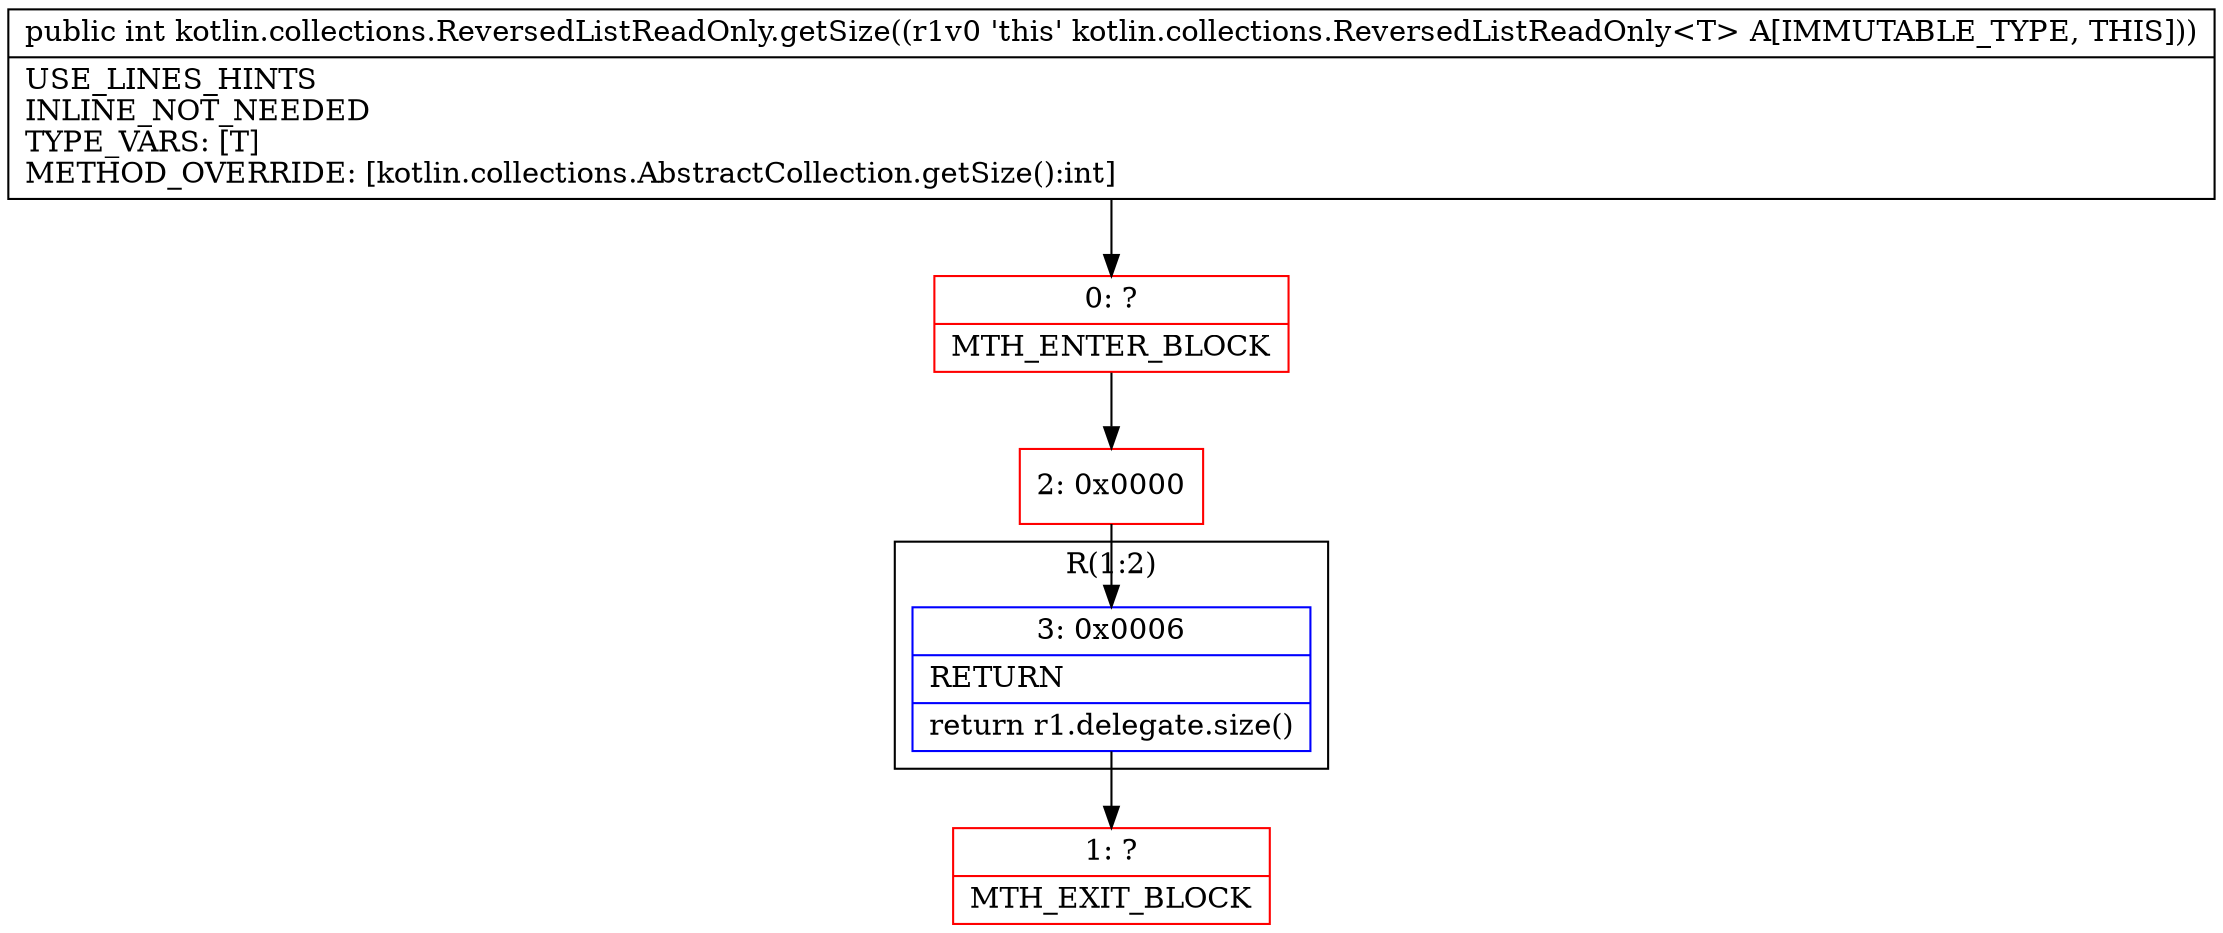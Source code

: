 digraph "CFG forkotlin.collections.ReversedListReadOnly.getSize()I" {
subgraph cluster_Region_2070329521 {
label = "R(1:2)";
node [shape=record,color=blue];
Node_3 [shape=record,label="{3\:\ 0x0006|RETURN\l|return r1.delegate.size()\l}"];
}
Node_0 [shape=record,color=red,label="{0\:\ ?|MTH_ENTER_BLOCK\l}"];
Node_2 [shape=record,color=red,label="{2\:\ 0x0000}"];
Node_1 [shape=record,color=red,label="{1\:\ ?|MTH_EXIT_BLOCK\l}"];
MethodNode[shape=record,label="{public int kotlin.collections.ReversedListReadOnly.getSize((r1v0 'this' kotlin.collections.ReversedListReadOnly\<T\> A[IMMUTABLE_TYPE, THIS]))  | USE_LINES_HINTS\lINLINE_NOT_NEEDED\lTYPE_VARS: [T]\lMETHOD_OVERRIDE: [kotlin.collections.AbstractCollection.getSize():int]\l}"];
MethodNode -> Node_0;Node_3 -> Node_1;
Node_0 -> Node_2;
Node_2 -> Node_3;
}

